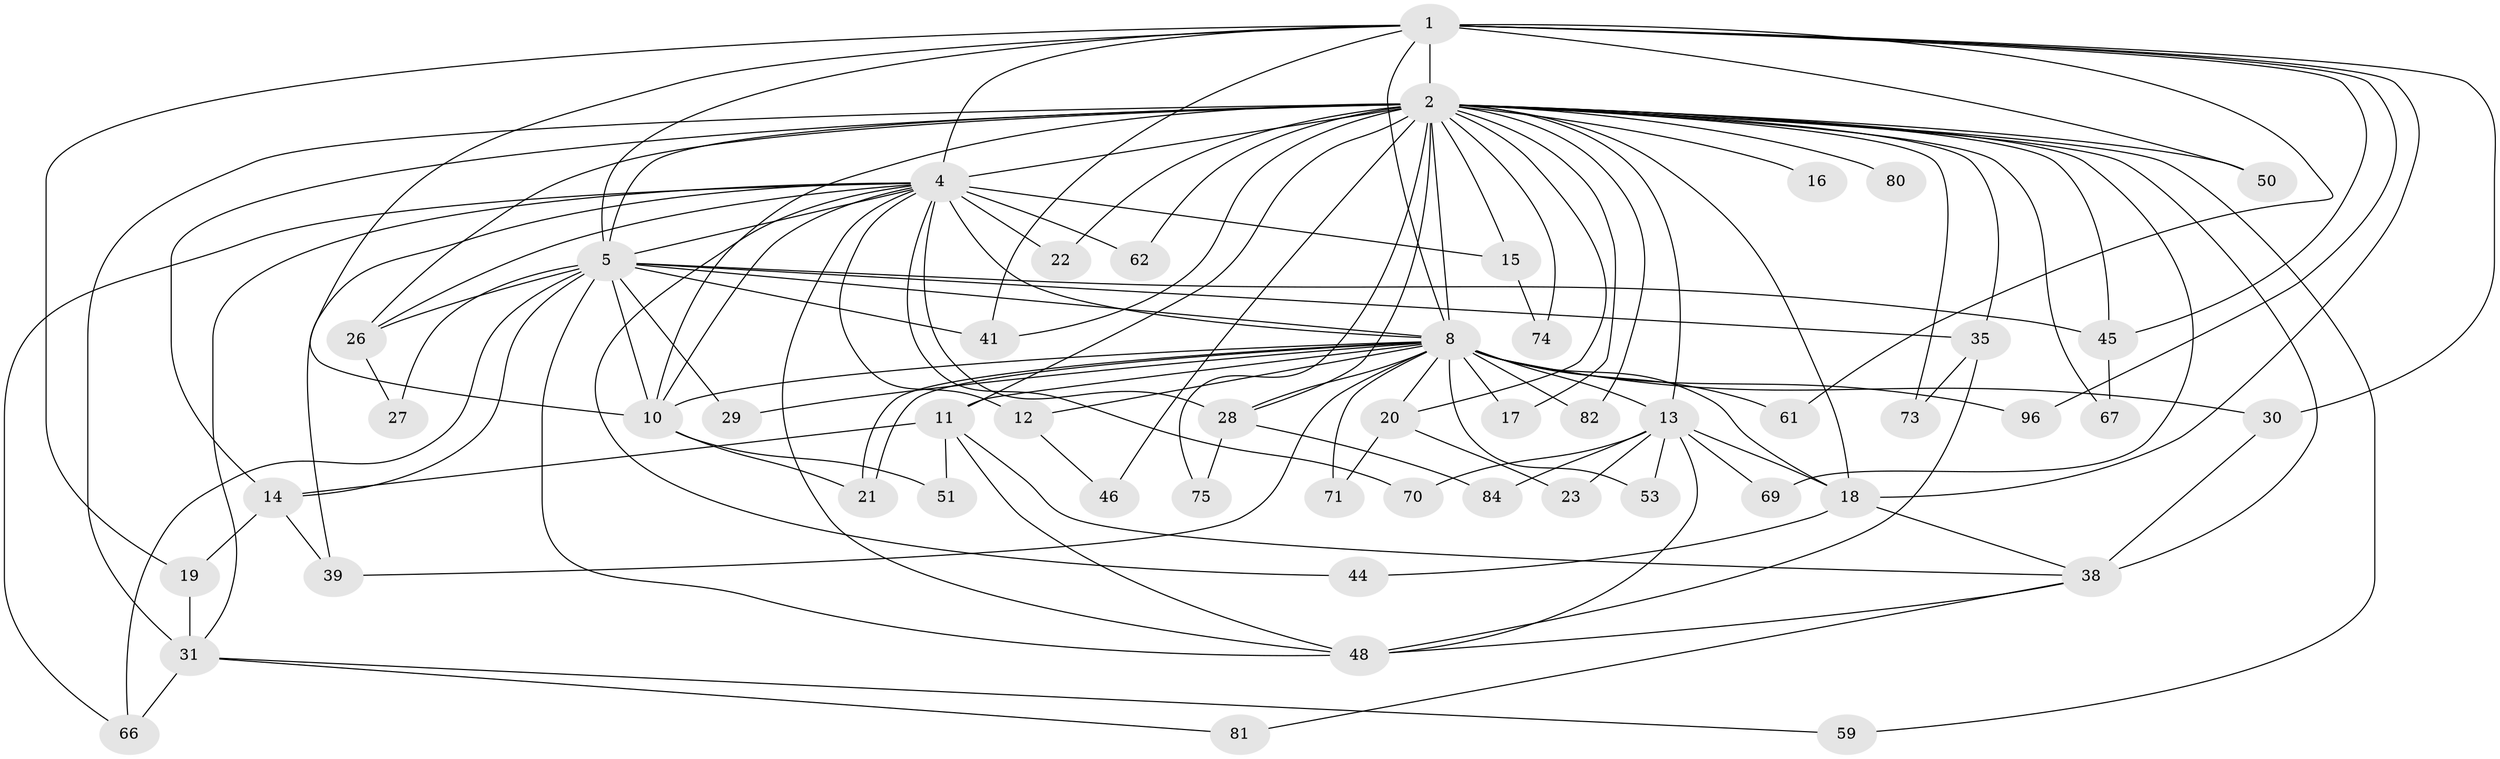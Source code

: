 // original degree distribution, {20: 0.009523809523809525, 18: 0.009523809523809525, 19: 0.01904761904761905, 23: 0.009523809523809525, 24: 0.009523809523809525, 21: 0.009523809523809525, 32: 0.009523809523809525, 14: 0.009523809523809525, 11: 0.009523809523809525, 6: 0.02857142857142857, 3: 0.22857142857142856, 8: 0.009523809523809525, 5: 0.02857142857142857, 2: 0.5047619047619047, 4: 0.08571428571428572, 7: 0.01904761904761905}
// Generated by graph-tools (version 1.1) at 2025/17/03/04/25 18:17:21]
// undirected, 52 vertices, 122 edges
graph export_dot {
graph [start="1"]
  node [color=gray90,style=filled];
  1 [super="+40"];
  2 [super="+3+95+88"];
  4;
  5;
  8 [super="+24+58+77+86"];
  10;
  11;
  12;
  13 [super="+83"];
  14;
  15;
  16;
  17;
  18 [super="+33"];
  19;
  20 [super="+42"];
  21 [super="+87+65"];
  22;
  23;
  26 [super="+32"];
  27 [super="+90"];
  28 [super="+85"];
  29;
  30 [super="+100"];
  31 [super="+56"];
  35;
  38 [super="+63+79"];
  39 [super="+72"];
  41 [super="+99"];
  44;
  45 [super="+49"];
  46;
  48 [super="+52"];
  50;
  51;
  53;
  59;
  61;
  62;
  66 [super="+98"];
  67;
  69;
  70;
  71;
  73 [super="+104"];
  74;
  75;
  80;
  81;
  82;
  84;
  96;
  1 -- 2 [weight=8];
  1 -- 4;
  1 -- 5;
  1 -- 8;
  1 -- 10;
  1 -- 18;
  1 -- 19;
  1 -- 30;
  1 -- 41;
  1 -- 50;
  1 -- 61;
  1 -- 96;
  1 -- 45;
  2 -- 4 [weight=7];
  2 -- 5 [weight=8];
  2 -- 8 [weight=11];
  2 -- 10 [weight=5];
  2 -- 15;
  2 -- 20;
  2 -- 75;
  2 -- 38 [weight=3];
  2 -- 31 [weight=3];
  2 -- 67;
  2 -- 69;
  2 -- 73 [weight=2];
  2 -- 11;
  2 -- 74;
  2 -- 13 [weight=2];
  2 -- 14;
  2 -- 16;
  2 -- 17;
  2 -- 18;
  2 -- 80 [weight=2];
  2 -- 82;
  2 -- 22 [weight=2];
  2 -- 26;
  2 -- 28;
  2 -- 35;
  2 -- 41;
  2 -- 45;
  2 -- 46;
  2 -- 50;
  2 -- 59;
  2 -- 62;
  4 -- 5;
  4 -- 8;
  4 -- 10;
  4 -- 12;
  4 -- 15;
  4 -- 22;
  4 -- 26;
  4 -- 28;
  4 -- 31;
  4 -- 44;
  4 -- 48;
  4 -- 62;
  4 -- 66;
  4 -- 70;
  4 -- 39;
  5 -- 8 [weight=2];
  5 -- 10;
  5 -- 14;
  5 -- 27 [weight=2];
  5 -- 29;
  5 -- 35;
  5 -- 41 [weight=2];
  5 -- 45;
  5 -- 48;
  5 -- 66;
  5 -- 26;
  8 -- 10;
  8 -- 11;
  8 -- 12;
  8 -- 17;
  8 -- 18;
  8 -- 20 [weight=2];
  8 -- 21 [weight=2];
  8 -- 21;
  8 -- 29;
  8 -- 30;
  8 -- 39;
  8 -- 61;
  8 -- 71;
  8 -- 82;
  8 -- 96;
  8 -- 53;
  8 -- 28;
  8 -- 13;
  10 -- 51;
  10 -- 21;
  11 -- 14;
  11 -- 51;
  11 -- 38;
  11 -- 48;
  12 -- 46;
  13 -- 23;
  13 -- 53;
  13 -- 69;
  13 -- 70;
  13 -- 84;
  13 -- 48;
  13 -- 18;
  14 -- 19;
  14 -- 39;
  15 -- 74;
  18 -- 44;
  18 -- 38;
  19 -- 31;
  20 -- 23;
  20 -- 71;
  26 -- 27;
  28 -- 75;
  28 -- 84;
  30 -- 38;
  31 -- 59;
  31 -- 66;
  31 -- 81;
  35 -- 73;
  35 -- 48;
  38 -- 81;
  38 -- 48;
  45 -- 67;
}
